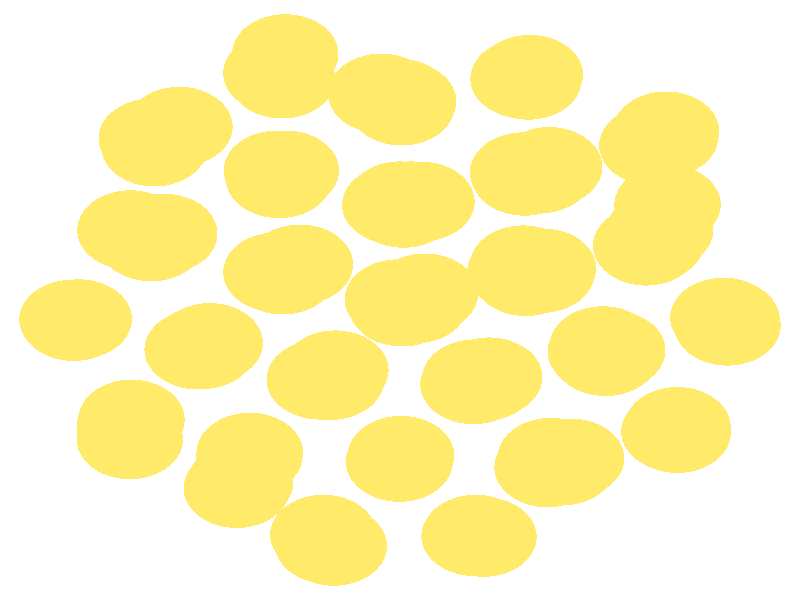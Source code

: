 #include "colors.inc"
#include "finish.inc"

global_settings {assumed_gamma 1 max_trace_level 6}
background {color White}
camera {orthographic
  right -15.34*x up 15.37*y
  direction 1.00*z
  location <0,0,50.00> look_at <0,0,0>}
light_source {<  2.00,   3.00,  40.00> color White
  area_light <0.70, 0, 0>, <0, 0.70, 0>, 3, 3
  adaptive 1 jitter}

#declare simple = finish {phong 0.7}
#declare pale = finish {ambient .5 diffuse .85 roughness .001 specular 0.200 }
#declare intermediate = finish {ambient 0.3 diffuse 0.6 specular 0.10 roughness 0.04 }
#declare vmd = finish {ambient .0 diffuse .65 phong 0.1 phong_size 40. specular 0.500 }
#declare jmol = finish {ambient .2 diffuse .6 specular 1 roughness .001 metallic}
#declare ase2 = finish {ambient 0.05 brilliance 3 diffuse 0.6 metallic specular 0.70 roughness 0.04 reflection 0.15}
#declare ase3 = finish {ambient .15 brilliance 2 diffuse .6 metallic specular 1. roughness .001 reflection .0}
#declare glass = finish {ambient .05 diffuse .3 specular 1. roughness .001}
#declare Rcell = 0.050;
#declare Rbond = 0.100;

#macro atom(LOC, R, COL, FIN)
  sphere{LOC, R texture{pigment{COL} finish{FIN}}}
#end
#macro constrain(LOC, R, COL, FIN)
union{torus{R, Rcell rotate 45*z texture{pigment{COL} finish{FIN}}}
      torus{R, Rcell rotate -45*z texture{pigment{COL} finish{FIN}}}
      translate LOC}
#end

atom(<  0.48,   0.17, -14.77>, 1.02, rgb <1.00, 0.82, 0.14>, ase3) // #0 
atom(<  0.22,   0.04, -11.61>, 1.02, rgb <1.00, 0.82, 0.14>, ase3) // #1 
atom(<  0.24,  -0.02,  -8.92>, 1.02, rgb <1.00, 0.82, 0.14>, ase3) // #2 
atom(<  0.04,  -0.17,  -5.90>, 1.02, rgb <1.00, 0.82, 0.14>, ase3) // #3 
atom(< -0.04,   0.02,  -2.78>, 1.02, rgb <1.00, 0.82, 0.14>, ase3) // #4 
atom(<  0.29,  -0.09,   0.00>, 1.02, rgb <1.00, 0.82, 0.14>, ase3) // #5 
atom(<  2.74,   0.81, -12.96>, 1.02, rgb <1.00, 0.82, 0.14>, ase3) // #6 
atom(<  2.71,   0.69, -10.11>, 1.02, rgb <1.00, 0.82, 0.14>, ase3) // #7 
atom(<  2.41,   0.61,  -7.26>, 1.02, rgb <1.00, 0.82, 0.14>, ase3) // #8 
atom(<  2.31,   0.73,  -4.27>, 1.02, rgb <1.00, 0.82, 0.14>, ase3) // #9 
atom(<  2.36,   0.89,  -1.42>, 1.02, rgb <1.00, 0.82, 0.14>, ase3) // #10 
atom(<  0.41,   2.52, -13.07>, 1.02, rgb <1.00, 0.82, 0.14>, ase3) // #11 
atom(<  0.20,   2.53, -10.24>, 1.02, rgb <1.00, 0.82, 0.14>, ase3) // #12 
atom(<  0.07,   2.36,  -7.45>, 1.02, rgb <1.00, 0.82, 0.14>, ase3) // #13 
atom(< -0.09,   2.44,  -4.39>, 1.02, rgb <1.00, 0.82, 0.14>, ase3) // #14 
atom(<  0.00,   2.53,  -0.92>, 1.02, rgb <1.00, 0.82, 0.14>, ase3) // #15 
atom(< -1.92,   0.91, -13.32>, 1.02, rgb <1.00, 0.82, 0.14>, ase3) // #16 
atom(< -2.27,   0.74, -10.41>, 1.02, rgb <1.00, 0.82, 0.14>, ase3) // #17 
atom(< -2.25,   0.65,  -7.59>, 1.02, rgb <1.00, 0.82, 0.14>, ase3) // #18 
atom(< -2.37,   0.71,  -4.16>, 1.02, rgb <1.00, 0.82, 0.14>, ase3) // #19 
atom(< -2.26,   0.71,  -0.90>, 1.02, rgb <1.00, 0.82, 0.14>, ase3) // #20 
atom(< -1.24,  -1.80, -13.46>, 1.02, rgb <1.00, 0.82, 0.14>, ase3) // #21 
atom(< -1.33,  -2.05, -10.54>, 1.02, rgb <1.00, 0.82, 0.14>, ase3) // #22 
atom(< -1.40,  -2.06,  -7.61>, 1.02, rgb <1.00, 0.82, 0.14>, ase3) // #23 
atom(< -1.54,  -2.04,  -4.12>, 1.02, rgb <1.00, 0.82, 0.14>, ase3) // #24 
atom(< -1.32,  -2.03,  -1.11>, 1.02, rgb <1.00, 0.82, 0.14>, ase3) // #25 
atom(<  1.71,  -1.98, -13.27>, 1.02, rgb <1.00, 0.82, 0.14>, ase3) // #26 
atom(<  1.57,  -2.09, -10.35>, 1.02, rgb <1.00, 0.82, 0.14>, ase3) // #27 
atom(<  1.41,  -2.16,  -7.51>, 1.02, rgb <1.00, 0.82, 0.14>, ase3) // #28 
atom(<  1.44,  -2.03,  -4.20>, 1.02, rgb <1.00, 0.82, 0.14>, ase3) // #29 
atom(<  1.60,  -2.08,  -1.43>, 1.02, rgb <1.00, 0.82, 0.14>, ase3) // #30 
atom(<  5.13,   2.44, -12.82>, 1.02, rgb <1.00, 0.82, 0.14>, ase3) // #31 
atom(<  4.99,   1.80,  -8.68>, 1.02, rgb <1.00, 0.82, 0.14>, ase3) // #32 
atom(<  4.72,   1.39,  -5.75>, 1.02, rgb <1.00, 0.82, 0.14>, ase3) // #33 
atom(<  4.82,   1.49,  -2.85>, 1.02, rgb <1.00, 0.82, 0.14>, ase3) // #34 
atom(<  2.68,   3.24, -11.50>, 1.02, rgb <1.00, 0.82, 0.14>, ase3) // #35 
atom(<  2.53,   3.30,  -8.69>, 1.02, rgb <1.00, 0.82, 0.14>, ase3) // #36 
atom(<  2.39,   3.18,  -5.80>, 1.02, rgb <1.00, 0.82, 0.14>, ase3) // #37 
atom(<  2.36,   3.27,  -2.91>, 1.02, rgb <1.00, 0.82, 0.14>, ase3) // #38 
atom(< -0.03,   5.16, -12.16>, 1.02, rgb <1.00, 0.82, 0.14>, ase3) // #39 
atom(<  0.03,   4.98,  -9.02>, 1.02, rgb <1.00, 0.82, 0.14>, ase3) // #40 
atom(< -0.36,   5.29,  -5.31>, 1.02, rgb <1.00, 0.82, 0.14>, ase3) // #41 
atom(<  0.06,   5.09,  -2.27>, 1.02, rgb <1.00, 0.82, 0.14>, ase3) // #42 
atom(< -2.19,   3.32, -11.78>, 1.02, rgb <1.00, 0.82, 0.14>, ase3) // #43 
atom(< -2.30,   3.27,  -8.99>, 1.02, rgb <1.00, 0.82, 0.14>, ase3) // #44 
atom(< -2.32,   3.12,  -6.09>, 1.02, rgb <1.00, 0.82, 0.14>, ase3) // #45 
atom(< -2.36,   3.32,  -2.41>, 1.02, rgb <1.00, 0.82, 0.14>, ase3) // #46 
atom(< -4.52,   1.70, -12.00>, 1.02, rgb <1.00, 0.82, 0.14>, ase3) // #47 
atom(< -4.77,   1.50,  -9.02>, 1.02, rgb <1.00, 0.82, 0.14>, ase3) // #48 
atom(< -5.17,   1.79,  -5.11>, 1.02, rgb <1.00, 0.82, 0.14>, ase3) // #49 
atom(< -4.68,   1.59,  -2.25>, 1.02, rgb <1.00, 0.82, 0.14>, ase3) // #50 
atom(< -3.65,  -1.10, -12.07>, 1.02, rgb <1.00, 0.82, 0.14>, ase3) // #51 
atom(< -3.79,  -1.26,  -9.10>, 1.02, rgb <1.00, 0.82, 0.14>, ase3) // #52 
atom(< -3.88,  -1.27,  -5.82>, 1.02, rgb <1.00, 0.82, 0.14>, ase3) // #53 
atom(< -3.74,  -1.16,  -2.40>, 1.02, rgb <1.00, 0.82, 0.14>, ase3) // #54 
atom(< -3.13,  -4.82, -12.18>, 1.02, rgb <1.00, 0.82, 0.14>, ase3) // #55 
atom(< -2.89,  -3.99,  -9.16>, 1.02, rgb <1.00, 0.82, 0.14>, ase3) // #56 
atom(< -3.07,  -4.69,  -5.42>, 1.02, rgb <1.00, 0.82, 0.14>, ase3) // #57 
atom(< -2.88,  -3.91,  -2.51>, 1.02, rgb <1.00, 0.82, 0.14>, ase3) // #58 
atom(<  0.02,  -3.99, -12.12>, 1.02, rgb <1.00, 0.82, 0.14>, ase3) // #59 
atom(< -0.02,  -4.14,  -9.09>, 1.02, rgb <1.00, 0.82, 0.14>, ase3) // #60 
atom(< -0.01,  -4.15,  -5.44>, 1.02, rgb <1.00, 0.82, 0.14>, ase3) // #61 
atom(< -0.01,  -4.11,  -2.50>, 1.02, rgb <1.00, 0.82, 0.14>, ase3) // #62 
atom(<  3.28,  -4.06, -12.27>, 1.02, rgb <1.00, 0.82, 0.14>, ase3) // #63 
atom(<  2.83,  -4.29,  -9.17>, 1.02, rgb <1.00, 0.82, 0.14>, ase3) // #64 
atom(<  2.89,  -4.04,  -5.48>, 1.02, rgb <1.00, 0.82, 0.14>, ase3) // #65 
atom(<  3.11,  -4.24,  -2.43>, 1.02, rgb <1.00, 0.82, 0.14>, ase3) // #66 
atom(<  4.07,  -1.29, -11.56>, 1.02, rgb <1.00, 0.82, 0.14>, ase3) // #67 
atom(<  3.94,  -1.44,  -8.65>, 1.02, rgb <1.00, 0.82, 0.14>, ase3) // #68 
atom(<  3.85,  -1.32,  -5.74>, 1.02, rgb <1.00, 0.82, 0.14>, ase3) // #69 
atom(<  3.89,  -1.18,  -2.75>, 1.02, rgb <1.00, 0.82, 0.14>, ase3) // #70 
atom(<  5.08,   4.17, -10.35>, 1.02, rgb <1.00, 0.82, 0.14>, ase3) // #71 
atom(<  5.10,   4.32,  -7.34>, 1.02, rgb <1.00, 0.82, 0.14>, ase3) // #72 
atom(<  4.84,   3.96,  -4.46>, 1.02, rgb <1.00, 0.82, 0.14>, ase3) // #73 
atom(<  2.49,   5.77, -10.21>, 1.02, rgb <1.00, 0.82, 0.14>, ase3) // #74 
atom(<  2.46,   5.64,  -7.36>, 1.02, rgb <1.00, 0.82, 0.14>, ase3) // #75 
atom(<  2.37,   5.67,  -4.48>, 1.02, rgb <1.00, 0.82, 0.14>, ase3) // #76 
atom(< -2.37,   5.81, -10.39>, 1.02, rgb <1.00, 0.82, 0.14>, ase3) // #77 
atom(< -2.26,   5.67,  -7.53>, 1.02, rgb <1.00, 0.82, 0.14>, ase3) // #78 
atom(< -2.20,   6.30,  -3.60>, 1.02, rgb <1.00, 0.82, 0.14>, ase3) // #79 
atom(< -4.76,   4.14, -10.46>, 1.02, rgb <1.00, 0.82, 0.14>, ase3) // #80 
atom(< -4.71,   3.93,  -7.40>, 1.02, rgb <1.00, 0.82, 0.14>, ase3) // #81 
atom(< -4.23,   4.44,  -4.40>, 1.02, rgb <1.00, 0.82, 0.14>, ase3) // #82 
atom(< -6.26,  -0.54, -10.38>, 1.02, rgb <1.00, 0.82, 0.14>, ase3) // #83 
atom(< -6.16,  -0.49,  -7.25>, 1.02, rgb <1.00, 0.82, 0.14>, ase3) // #84 
atom(< -6.28,  -0.50,  -3.74>, 1.02, rgb <1.00, 0.82, 0.14>, ase3) // #85 
atom(< -5.18,  -3.22, -10.78>, 1.02, rgb <1.00, 0.82, 0.14>, ase3) // #86 
atom(< -5.18,  -3.57,  -7.04>, 1.02, rgb <1.00, 0.82, 0.14>, ase3) // #87 
atom(< -5.15,  -3.06,  -4.06>, 1.02, rgb <1.00, 0.82, 0.14>, ase3) // #88 
atom(< -1.38,  -6.25, -10.39>, 1.02, rgb <1.00, 0.82, 0.14>, ase3) // #89 
atom(< -1.47,  -6.01,  -7.46>, 1.02, rgb <1.00, 0.82, 0.14>, ase3) // #90 
atom(< -1.27,  -6.30,  -4.03>, 1.02, rgb <1.00, 0.82, 0.14>, ase3) // #91 
atom(<  1.45,  -6.01, -10.71>, 1.02, rgb <1.00, 0.82, 0.14>, ase3) // #92 
atom(<  1.43,  -6.05,  -7.28>, 1.02, rgb <1.00, 0.82, 0.14>, ase3) // #93 
atom(<  1.60,  -6.07,  -3.99>, 1.02, rgb <1.00, 0.82, 0.14>, ase3) // #94 
atom(<  5.32,  -3.41, -10.26>, 1.02, rgb <1.00, 0.82, 0.14>, ase3) // #95 
atom(<  5.26,  -3.37,  -7.11>, 1.02, rgb <1.00, 0.82, 0.14>, ase3) // #96 
atom(<  5.32,  -3.25,  -4.09>, 1.02, rgb <1.00, 0.82, 0.14>, ase3) // #97 
atom(<  6.20,  -0.45, -10.05>, 1.02, rgb <1.00, 0.82, 0.14>, ase3) // #98 
atom(<  6.28,  -0.66,  -7.26>, 1.02, rgb <1.00, 0.82, 0.14>, ase3) // #99 
atom(<  6.26,  -0.49,  -4.33>, 1.02, rgb <1.00, 0.82, 0.14>, ase3) // #100 
atom(<  2.86,   3.41, -14.28>, 1.02, rgb <1.00, 0.82, 0.14>, ase3) // #101 
